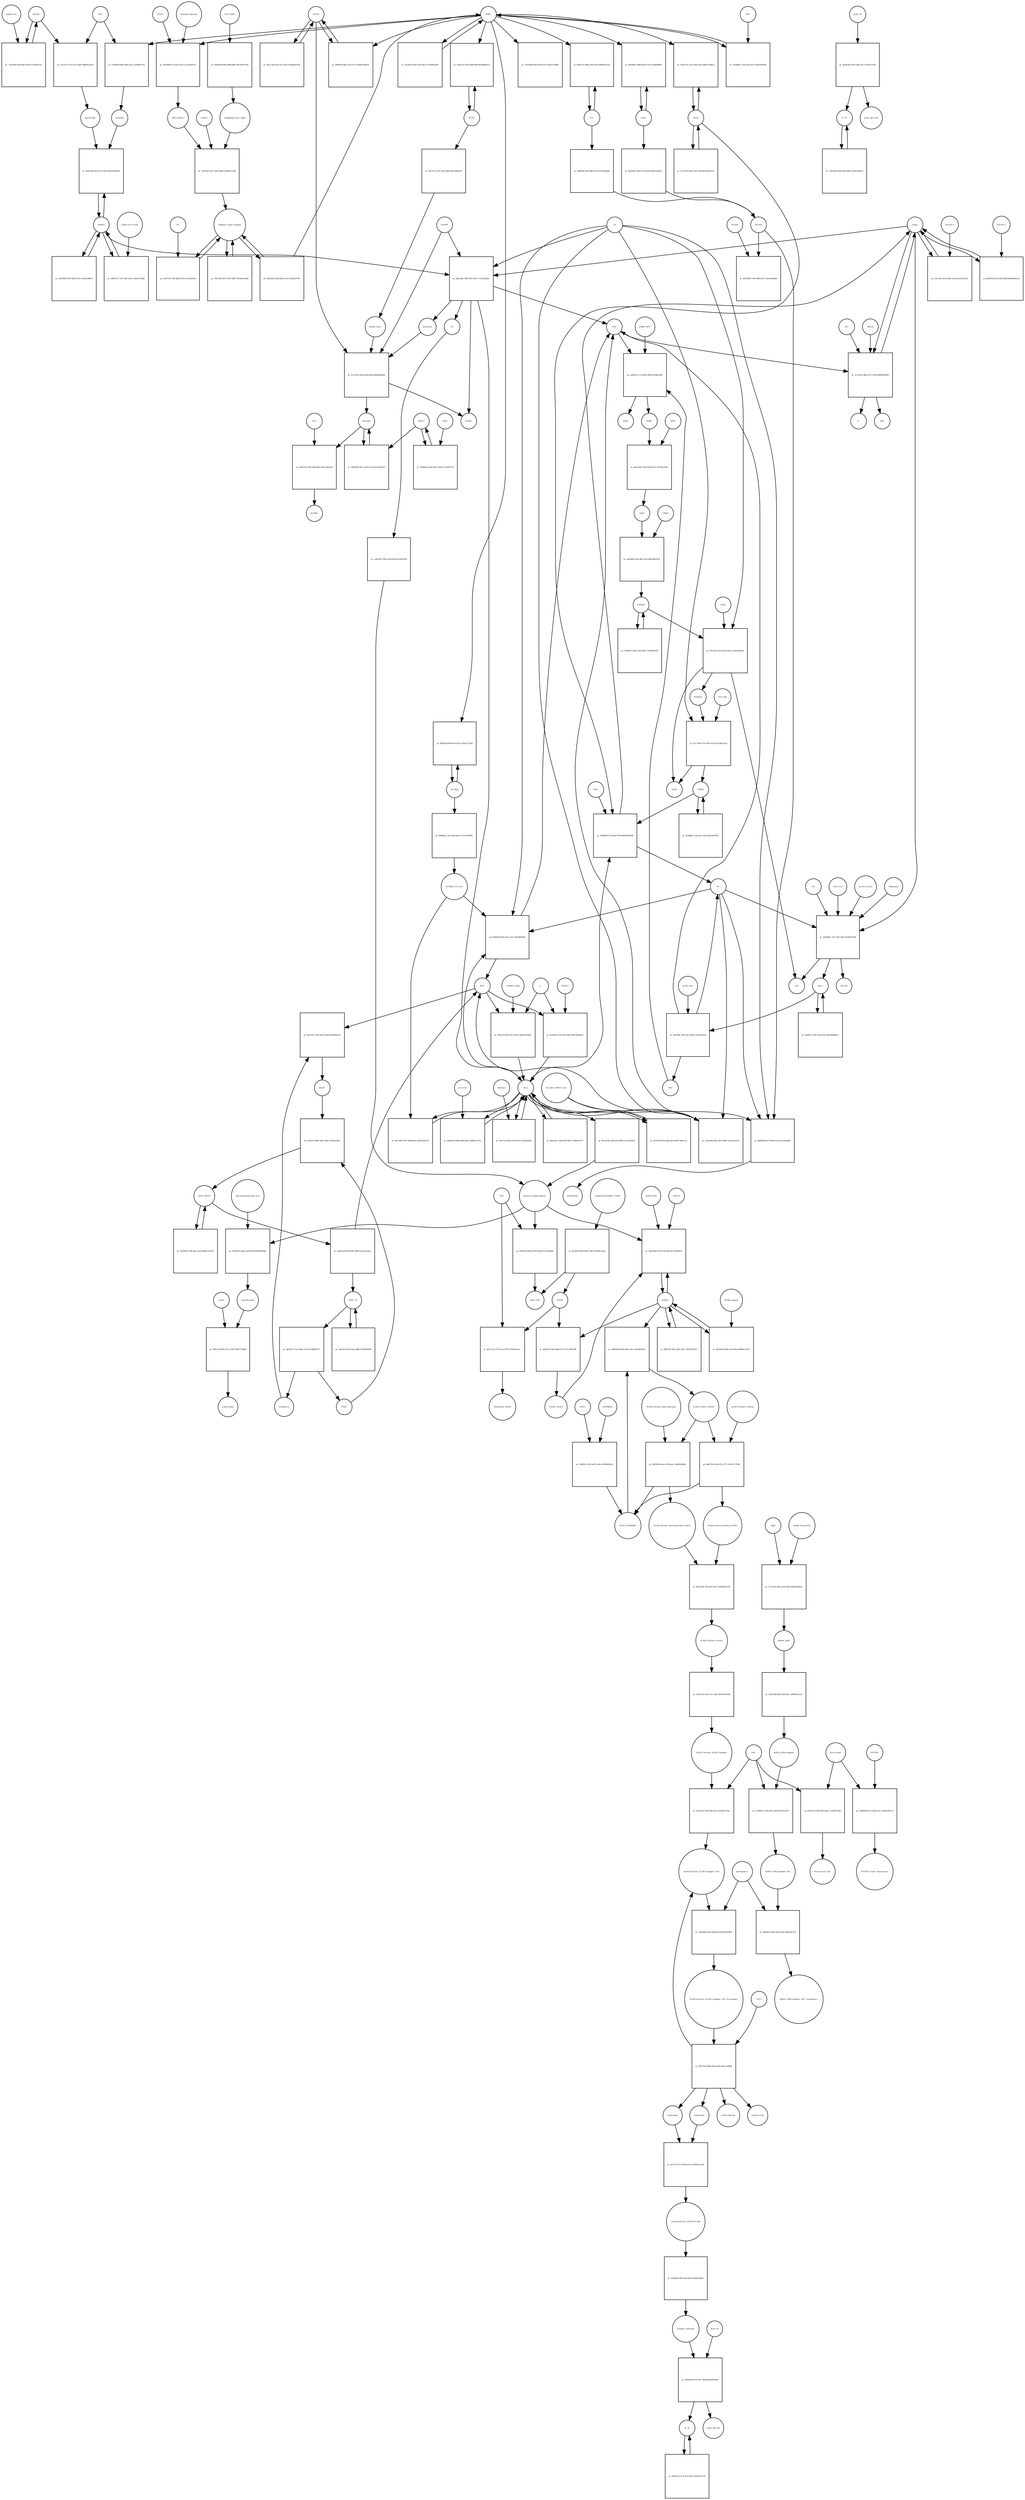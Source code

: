 strict digraph  {
Heme [annotation="urn_miriam_obo.chebi_CHEBI%3A30413", bipartite=0, cls="simple chemical", fontsize=4, label=Heme, shape=circle];
"pr_dd2c64fa-2999-447f-a207-cc2233cdb65c" [annotation="", bipartite=1, cls=process, fontsize=4, label="pr_dd2c64fa-2999-447f-a207-cc2233cdb65c", shape=square];
Biliverdin [annotation="urn_miriam_obo.chebi_CHEBI%3A17033", bipartite=0, cls="simple chemical", fontsize=4, label=Biliverdin, shape=circle];
HMOX1 [annotation=urn_miriam_uniprot_P09601, bipartite=0, cls=macromolecule, fontsize=4, label=HMOX1, shape=circle];
O2 [annotation="urn_miriam_obo.chebi_CHEBI%3A15379", bipartite=0, cls="simple chemical", fontsize=4, label=O2, shape=circle];
NADPH [annotation="urn_miriam_obo.chebi_CHEBI%3A16474", bipartite=0, cls="simple chemical", fontsize=4, label=NADPH, shape=circle];
H2O [annotation="urn_miriam_obo.chebi_CHEBI%3A15377", bipartite=0, cls="simple chemical", fontsize=4, label=H2O, shape=circle];
"Fe2+" [annotation="urn_miriam_obo.chebi_CHEBI%3A29033", bipartite=0, cls="simple chemical", fontsize=4, label="Fe2+", shape=circle];
"NADP+" [annotation="urn_miriam_obo.chebi_CHEBI%3A18009", bipartite=0, cls="simple chemical", fontsize=4, label="NADP+", shape=circle];
CO [annotation="urn_miriam_obo.chebi_CHEBI%3A17245", bipartite=0, cls="simple chemical", fontsize=4, label=CO, shape=circle];
"pr_2cae13de-4c62-44de-a14b-d3aaf52cde32" [annotation="", bipartite=1, cls=process, fontsize=4, label="pr_2cae13de-4c62-44de-a14b-d3aaf52cde32", shape=square];
"FLVCR1-2" [annotation=urn_miriam_uniprot_Q9Y5Y0, bipartite=0, cls=macromolecule, fontsize=4, label="FLVCR1-2", shape=circle];
"pr_3e7278e2-dca0-4450-a699-d8266abdc99e" [annotation="", bipartite=1, cls=process, fontsize=4, label="pr_3e7278e2-dca0-4450-a699-d8266abdc99e", shape=square];
Bilirubin [annotation="urn_miriam_obo.chebi_CHEBI%3A16990", bipartite=0, cls="simple chemical", fontsize=4, label=Bilirubin, shape=circle];
BLVRB [annotation=urn_miriam_uniprot_P30043, bipartite=0, cls=macromolecule, fontsize=4, label=BLVRB, shape=circle];
"BLVRA_Zn2+" [annotation="urn_miriam_obo.chebi_CHEBI%3A29805|urn_miriam_uniprot_P53004", bipartite=0, cls=complex, fontsize=4, label="BLVRA_Zn2+", shape=circle];
"pr_295d2956-9611-4e2e-9c30-2dc1b3ed5b7f" [annotation="", bipartite=1, cls=process, fontsize=4, label="pr_295d2956-9611-4e2e-9c30-2dc1b3ed5b7f", shape=square];
ABCC1 [annotation=urn_miriam_uniprot_P02768, bipartite=0, cls=macromolecule, fontsize=4, label=ABCC1, shape=circle];
"pr_2de07c6e-10f8-43bd-bbe3-456c22bef2eb" [annotation="", bipartite=1, cls=process, fontsize=4, label="pr_2de07c6e-10f8-43bd-bbe3-456c22bef2eb", shape=square];
ALB [annotation=urn_miriam_uniprot_P02768, bipartite=0, cls=macromolecule, fontsize=4, label=ALB, shape=circle];
"ALB/BIL" [annotation="urn_miriam_uniprot_P02768|urn_miriam_obo.chebi_CHEBI%3A16990", bipartite=0, cls=complex, fontsize=4, label="ALB/BIL", shape=circle];
NRF2 [annotation="", bipartite=0, cls=macromolecule, fontsize=4, label=NRF2, shape=circle];
"pr_87e98efd-b0b5-4fab-ac4c-3376d9f23753" [annotation="", bipartite=1, cls=process, fontsize=4, label="pr_87e98efd-b0b5-4fab-ac4c-3376d9f23753", shape=square];
MAF [annotation=urn_miriam_uniprot_O75444, bipartite=0, cls=macromolecule, fontsize=4, label=MAF, shape=circle];
"Nrf2/Maf" [annotation="", bipartite=0, cls=complex, fontsize=4, label="Nrf2/Maf", shape=circle];
"pr_1a2c2377-ee15-417f-a82f-78b495e29a1f" [annotation="", bipartite=1, cls=process, fontsize=4, label="pr_1a2c2377-ee15-417f-a82f-78b495e29a1f", shape=square];
BACH1 [annotation=urn_miriam_uniprot_O14867, bipartite=0, cls=macromolecule, fontsize=4, label=BACH1, shape=circle];
"BACH1/Maf" [annotation="", bipartite=0, cls=complex, fontsize=4, label="BACH1/Maf", shape=circle];
"pr_71fdc486-9cbf-446e-8100-47b139561e35" [annotation="", bipartite=1, cls=process, fontsize=4, label="pr_71fdc486-9cbf-446e-8100-47b139561e35", shape=square];
"miRNA-155" [annotation=urn_miriam_ncbigene_406947, bipartite=0, cls="nucleic acid feature", fontsize=4, label="miRNA-155", shape=circle];
"pr_42e9cda9-3459-4513-821a-00a63820856f" [annotation="", bipartite=1, cls=process, fontsize=4, label="pr_42e9cda9-3459-4513-821a-00a63820856f", shape=square];
PRIN9 [annotation="urn_miriam_obo.chebi_CHEBI%3A15430", bipartite=0, cls="simple chemical", fontsize=4, label=PRIN9, shape=circle];
"pr_1d968e6f-37a6-4ba3-87fb-8662e66bf39b" [annotation="", bipartite=1, cls=process, fontsize=4, label="pr_1d968e6f-37a6-4ba3-87fb-8662e66bf39b", shape=square];
FECH [annotation=urn_miriam_uniprot_P22830, bipartite=0, cls=macromolecule, fontsize=4, label=FECH, shape=circle];
"Pb2+" [annotation="urn_miriam_obo.chebi_CHEBI%3A27889", bipartite=0, cls="simple chemical", fontsize=4, label="Pb2+", shape=circle];
"H+" [annotation="urn_miriam_obo.chebi_CHEBI%3A15378", bipartite=0, cls="simple chemical", fontsize=4, label="H+", shape=circle];
"SUCC-CoA" [annotation="urn_miriam_obo.chebi_CHEBI%3A57292", bipartite=0, cls="simple chemical", fontsize=4, label="SUCC-CoA", shape=circle];
"pr_0282683c-731c-4351-8bc0-fa33f6f143f8" [annotation="", bipartite=1, cls=process, fontsize=4, label="pr_0282683c-731c-4351-8bc0-fa33f6f143f8", shape=square];
dALA [annotation="urn_miriam_obo.chebi_CHEBI%3A356416", bipartite=0, cls="simple chemical", fontsize=4, label=dALA, shape=circle];
ALAS1_ALAS2 [annotation="urn_miriam_uniprot_P13196|urn_miriam_uniprot_P22557", bipartite=0, cls=complex, fontsize=4, label=ALAS1_ALAS2, shape=circle];
Panhematin [annotation="urn_miriam_obo.chebi_CHEBI%3A50385", bipartite=0, cls="simple chemical", fontsize=4, label=Panhematin, shape=circle];
Gly [annotation="urn_miriam_obo.chebi_CHEBI%3A57305", bipartite=0, cls="simple chemical", fontsize=4, label=Gly, shape=circle];
"CoA-SH" [annotation="urn_miriam_obo.chebi_CHEBI%3A15346", bipartite=0, cls="simple chemical", fontsize=4, label="CoA-SH", shape=circle];
CO2 [annotation="urn_miriam_obo.chebi_CHEBI%3A16526", bipartite=0, cls="simple chemical", fontsize=4, label=CO2, shape=circle];
"pr_42b79f0b-f174-41fa-a47a-a13e3e406737" [annotation="", bipartite=1, cls=process, fontsize=4, label="pr_42b79f0b-f174-41fa-a47a-a13e3e406737", shape=square];
KEAP1 [annotation=urn_miriam_uniprot_Q14145, bipartite=0, cls=macromolecule, fontsize=4, label=KEAP1, shape=circle];
NRF2_KEAP1 [annotation="urn_miriam_uniprot_Q14145|urn_miriam_uniprot_Q16236", bipartite=0, cls=complex, fontsize=4, label=NRF2_KEAP1, shape=circle];
"Dimethly fumarate" [annotation="urn_miriam_obo.chebi_CHEBI%3A76004", bipartite=0, cls="simple chemical", fontsize=4, label="Dimethly fumarate", shape=circle];
"Ubiquitin Ligase Complex" [annotation="urn_miriam_uniprot_Q14145|urn_miriam_uniprot_Q15843|urn_miriam_uniprot_Q13618|urn_miriam_uniprot_P62877|urn_miriam_uniprot_Q16236|urn_miriam_uniprot_P0CG48|urn_miriam_pubmed_19940261|urn_miriam_interpro_IPR000608", bipartite=0, cls=complex, fontsize=4, label="Ubiquitin Ligase Complex", shape=circle];
"pr_76612991-861c-4597-9687-08ce641ed289" [annotation="", bipartite=1, cls=process, fontsize=4, label="pr_76612991-861c-4597-9687-08ce641ed289", shape=square];
"pr_3de769fc-305f-4611-8ab0-a70c0fca9f35" [annotation="", bipartite=1, cls=process, fontsize=4, label="pr_3de769fc-305f-4611-8ab0-a70c0fca9f35", shape=square];
PBG [annotation="urn_miriam_obo.chebi_CHEBI%3A58126", bipartite=0, cls="simple chemical", fontsize=4, label=PBG, shape=circle];
"ALAD_Zn2+" [annotation="urn_miriam_uniprot_P13716|urn_miriam_obo.chebi_CHEBI%3A29105", bipartite=0, cls=complex, fontsize=4, label="ALAD_Zn2+", shape=circle];
"pr_a294fced-c7c8-482e-af89-81e380223ffc" [annotation="", bipartite=1, cls=process, fontsize=4, label="pr_a294fced-c7c8-482e-af89-81e380223ffc", shape=square];
HMBL [annotation="urn_miriam_obo.chebi_CHEBI%3A57845", bipartite=0, cls="simple chemical", fontsize=4, label=HMBL, shape=circle];
HMBS_DIPY [annotation="urn_miriam_obo.chebi_CHEBI%3A36319|urn_miriam_uniprot_P08397", bipartite=0, cls=complex, fontsize=4, label=HMBS_DIPY, shape=circle];
"NH4+" [annotation="urn_miriam_obo.chebi_CHEBI%3A28938", bipartite=0, cls="simple chemical", fontsize=4, label="NH4+", shape=circle];
"pr_dbca82d2-165d-42a8-8145-135f796cd34b" [annotation="", bipartite=1, cls=process, fontsize=4, label="pr_dbca82d2-165d-42a8-8145-135f796cd34b", shape=square];
URO3 [annotation="urn_miriam_obo.chebi_CHEBI%3A15437", bipartite=0, cls="simple chemical", fontsize=4, label=URO3, shape=circle];
UROS [annotation=urn_miriam_uniprot_P10746, bipartite=0, cls=macromolecule, fontsize=4, label=UROS, shape=circle];
"pr_a41b66f9-1b45-4db7-9f23-96e3466a5831" [annotation="", bipartite=1, cls=process, fontsize=4, label="pr_a41b66f9-1b45-4db7-9f23-96e3466a5831", shape=square];
COPRO3 [annotation="urn_miriam_obo.chebi_CHEBI%3A15439", bipartite=0, cls="simple chemical", fontsize=4, label=COPRO3, shape=circle];
UROD [annotation=urn_miriam_uniprot_P06132, bipartite=0, cls=macromolecule, fontsize=4, label=UROD, shape=circle];
"pr_c87a5413-a45d-4623-bae4-ccd59a56b8ab" [annotation="", bipartite=1, cls=process, fontsize=4, label="pr_c87a5413-a45d-4623-bae4-ccd59a56b8ab", shape=square];
PPGEN9 [annotation="urn_miriam_obo.chebi_CHEBI%3A15435", bipartite=0, cls="simple chemical", fontsize=4, label=PPGEN9, shape=circle];
CPOX [annotation=urn_miriam_uniprot_P36551, bipartite=0, cls=macromolecule, fontsize=4, label=CPOX, shape=circle];
H2O2 [annotation="urn_miriam_obo.chebi_CHEBI%3A16240", bipartite=0, cls="simple chemical", fontsize=4, label=H2O2, shape=circle];
"pr_d7177654-727e-4507-ab20-19c1dba21e26" [annotation="", bipartite=1, cls=process, fontsize=4, label="pr_d7177654-727e-4507-ab20-19c1dba21e26", shape=square];
PPO_FAD [annotation="urn_miriam_obo.chebi_CHEBI%3A16238|urn_miriam_uniprot_P50336", bipartite=0, cls=complex, fontsize=4, label=PPO_FAD, shape=circle];
"pr_eee392e5-b635-4355-9b1e-d77b3692a2f6" [annotation="", bipartite=1, cls=process, fontsize=4, label="pr_eee392e5-b635-4355-9b1e-d77b3692a2f6", shape=square];
"pr_e628bc7c-30a7-4fad-ab5e-59d7b8408bcc" [annotation="", bipartite=1, cls="uncertain process", fontsize=4, label="pr_e628bc7c-30a7-4fad-ab5e-59d7b8408bcc", shape=square];
"pr_43405657-bb01-431b-9042-7a00f5f8ae36" [annotation="", bipartite=1, cls="uncertain process", fontsize=4, label="pr_43405657-bb01-431b-9042-7a00f5f8ae36", shape=square];
"pr_3a0db8fc-c5d4-4c2c-b3ba-f0dca6667f81" [annotation="", bipartite=1, cls="uncertain process", fontsize=4, label="pr_3a0db8fc-c5d4-4c2c-b3ba-f0dca6667f81", shape=square];
"Poly-unsaturated fatty acid" [annotation="urn_miriam_obo.chebi_CHEBI%3A26208", bipartite=0, cls="simple chemical", fontsize=4, label="Poly-unsaturated fatty acid", shape=circle];
"pr_3e25619c-e8ab-4cb6-9cf0-8549288c69bd" [annotation="", bipartite=1, cls=process, fontsize=4, label="pr_3e25619c-e8ab-4cb6-9cf0-8549288c69bd", shape=square];
"Lipid Peroxide" [annotation="urn_miriam_obo.chebi_CHEBI%3A61051", bipartite=0, cls="simple chemical", fontsize=4, label="Lipid Peroxide", shape=circle];
"Reactive Oxygen Species" [annotation="urn_miriam_obo.chebi_CHEBI%3A26523", bipartite=0, cls="simple chemical", fontsize=4, label="Reactive Oxygen Species", shape=circle];
"pr_4068d2bf-6ef7-464d-b143-ae5efa683802" [annotation="", bipartite=1, cls=process, fontsize=4, label="pr_4068d2bf-6ef7-464d-b143-ae5efa683802", shape=square];
"Fe(3+)O(OH)" [annotation="urn_miriam_obo.chebi_CHEBI%3A78619", bipartite=0, cls="simple chemical", fontsize=4, label="Fe(3+)O(OH)", shape=circle];
Ferritin [annotation=urn_miriam_uniprot_P02794, bipartite=0, cls=complex, fontsize=4, label=Ferritin, shape=circle];
"pr_4a113893-5267-46b8-bebc-8a819620183f" [annotation="", bipartite=1, cls=process, fontsize=4, label="pr_4a113893-5267-46b8-bebc-8a819620183f", shape=square];
"SLC40A1_CP_Cu2+" [annotation="urn_miriam_uniprot_P00450|urn_miriam_uniprot_Q9NP59|urn_miriam_obo.chebi_CHEBI%3A29036", bipartite=0, cls=complex, fontsize=4, label="SLC40A1_CP_Cu2+", shape=circle];
"pr_814b6f28-63f5-4a01-aad2-23babfb92d80" [annotation="", bipartite=1, cls=process, fontsize=4, label="pr_814b6f28-63f5-4a01-aad2-23babfb92d80", shape=square];
"Fe3+" [annotation="urn_miriam_obo.chebi_CHEBI%3A29034", bipartite=0, cls="simple chemical", fontsize=4, label="Fe3+", shape=circle];
SLC40A1 [annotation=urn_miriam_ncbigene_30061, bipartite=0, cls="nucleic acid feature", fontsize=4, label=SLC40A1, shape=circle];
"pr_9263832b-fff4-40c4-9523-18e3fa377ab0" [annotation="", bipartite=1, cls=process, fontsize=4, label="pr_9263832b-fff4-40c4-9523-18e3fa377ab0", shape=square];
FTH1 [annotation=urn_miriam_ncbigene_2495, bipartite=0, cls="nucleic acid feature", fontsize=4, label=FTH1, shape=circle];
"pr_b4cb668c-94dd-40ab-975d-ee5e6fd3b8f3" [annotation="", bipartite=1, cls=process, fontsize=4, label="pr_b4cb668c-94dd-40ab-975d-ee5e6fd3b8f3", shape=square];
FTL [annotation=urn_miriam_ncbigene_2512, bipartite=0, cls="nucleic acid feature", fontsize=4, label=FTL, shape=circle];
"pr_83f45ce5-d88e-4434-814e-564dff56a13b" [annotation="", bipartite=1, cls=process, fontsize=4, label="pr_83f45ce5-d88e-4434-814e-564dff56a13b", shape=square];
"pr_d34a64fc-00e4-4176-a83b-65bd13a1b421" [annotation="", bipartite=1, cls=process, fontsize=4, label="pr_d34a64fc-00e4-4176-a83b-65bd13a1b421", shape=square];
"pr_e36b61ff-f5d1-48b9-823e-5f143d34a66a" [annotation="", bipartite=1, cls=process, fontsize=4, label="pr_e36b61ff-f5d1-48b9-823e-5f143d34a66a", shape=square];
"pr_150e7010-c2e1-4093-ade5-b0ba077b66c4" [annotation="", bipartite=1, cls=process, fontsize=4, label="pr_150e7010-c2e1-4093-ade5-b0ba077b66c4", shape=square];
"pr_e3215253-42b7-4d27-aff4-ddcb681e4c76" [annotation="", bipartite=1, cls=process, fontsize=4, label="pr_e3215253-42b7-4d27-aff4-ddcb681e4c76", shape=square];
"pr_992d3666-87e8-4659-a7a4-4e3610e68653" [annotation="", bipartite=1, cls=process, fontsize=4, label="pr_992d3666-87e8-4659-a7a4-4e3610e68653", shape=square];
BLVRA [annotation=urn_miriam_ncbigene_644, bipartite=0, cls="nucleic acid feature", fontsize=4, label=BLVRA, shape=circle];
"pr_3defa11f-5950-4d58-90fd-9d1e9bf06ecd" [annotation="", bipartite=1, cls=process, fontsize=4, label="pr_3defa11f-5950-4d58-90fd-9d1e9bf06ecd", shape=square];
"pr_0d58675f-08ce-45a3-b775-eb44cd338224" [annotation="", bipartite=1, cls=process, fontsize=4, label="pr_0d58675f-08ce-45a3-b775-eb44cd338224", shape=square];
"pr_8fe177dd-2e3e-41c3-bda7-f4cbda633534" [annotation="", bipartite=1, cls=process, fontsize=4, label="pr_8fe177dd-2e3e-41c3-bda7-f4cbda633534", shape=square];
"pr_85c57e1e-3f47-41b2-8f5b-90d379db2ec8" [annotation="", bipartite=1, cls=process, fontsize=4, label="pr_85c57e1e-3f47-41b2-8f5b-90d379db2ec8", shape=square];
"pr_fb808dac-1aa0-4050-b6c0-27cecd19899d" [annotation="", bipartite=1, cls=process, fontsize=4, label="pr_fb808dac-1aa0-4050-b6c0-27cecd19899d", shape=square];
"pr_49339d50-73a9-4406-bb97-22eb12486e6b" [annotation="", bipartite=1, cls=process, fontsize=4, label="pr_49339d50-73a9-4406-bb97-22eb12486e6b", shape=square];
NCOA4 [annotation=urn_miriam_uniprot_Q13772, bipartite=0, cls=macromolecule, fontsize=4, label=NCOA4, shape=circle];
"pr_878ca879-d0c4-4c10-8523-d0a67b7b28e1" [annotation="", bipartite=1, cls=process, fontsize=4, label="pr_878ca879-d0c4-4c10-8523-d0a67b7b28e1", shape=square];
CYBRD1_Heme [annotation="urn_miriam_uniprot_Q53TN4|urn_miriam_obo.chebi_CHEBI%3A30413", bipartite=0, cls=complex, fontsize=4, label=CYBRD1_Heme, shape=circle];
"e-" [annotation="urn_miriam_obo.chebi_CHEBI%3A10545", bipartite=0, cls="simple chemical", fontsize=4, label="e-", shape=circle];
"pr_5bbb67de-d260-49b8-b9d1-4bdd68c5761a" [annotation="", bipartite=1, cls=process, fontsize=4, label="pr_5bbb67de-d260-49b8-b9d1-4bdd68c5761a", shape=square];
SLC11A2 [annotation=urn_miriam_uniprot_P49281, bipartite=0, cls=macromolecule, fontsize=4, label=SLC11A2, shape=circle];
"pr_e8f2c3e8-9fbe-4771-af39-7b05477ed9db" [annotation="", bipartite=1, cls=process, fontsize=4, label="pr_e8f2c3e8-9fbe-4771-af39-7b05477ed9db", shape=square];
"Lipid alcohol" [annotation="urn_miriam_obo.chebi_CHEBI%3A24026", bipartite=0, cls="simple chemical", fontsize=4, label="Lipid alcohol", shape=circle];
GPX4 [annotation=urn_miriam_uniprot_P36969, bipartite=0, cls=macromolecule, fontsize=4, label=GPX4, shape=circle];
"pr_cb605752-7167-4dd7-9e2e-a54e6373addc" [annotation="", bipartite=1, cls=process, fontsize=4, label="pr_cb605752-7167-4dd7-9e2e-a54e6373addc", shape=square];
"SARS-CoV-2 Orf3a" [annotation="urn_miriam_uniprot_P0DTC3|urn_miriam_taxonomy_2697049", bipartite=0, cls=macromolecule, fontsize=4, label="SARS-CoV-2 Orf3a", shape=circle];
"pr_60cc4c28-3c8b-43c8-9bff-bc1ec0020185" [annotation="", bipartite=1, cls=process, fontsize=4, label="pr_60cc4c28-3c8b-43c8-9bff-bc1ec0020185", shape=square];
"pr_d7840aee-b95d-4b51-8369-513caf8f752d" [annotation="", bipartite=1, cls=process, fontsize=4, label="pr_d7840aee-b95d-4b51-8369-513caf8f752d", shape=square];
Orf9c [annotation=urn_miriam_taxonomy_2697049, bipartite=0, cls=macromolecule, fontsize=4, label=Orf9c, shape=circle];
CUL3_RBX1 [annotation="urn_miriam_uniprot_Q13618|urn_miriam_uniprot_P62877", bipartite=0, cls=complex, fontsize=4, label=CUL3_RBX1, shape=circle];
"pr_85ad8a96-6862-4586-b861-89270307ac89" [annotation="", bipartite=1, cls=process, fontsize=4, label="pr_85ad8a96-6862-4586-b861-89270307ac89", shape=square];
"Neddylated CUL3_RBX1" [annotation="urn_miriam_uniprot_Q15843|urn_miriam_uniprot_Q13618|urn_miriam_uniprot_P62877", bipartite=0, cls=complex, fontsize=4, label="Neddylated CUL3_RBX1", shape=circle];
"pr_155422db-9d90-4d1b-8739-76a82723b89e" [annotation="", bipartite=1, cls=process, fontsize=4, label="pr_155422db-9d90-4d1b-8739-76a82723b89e", shape=square];
"pr_1b7432d7-5ac1-4e09-a682-d14d8b7a7a98" [annotation="", bipartite=1, cls=process, fontsize=4, label="pr_1b7432d7-5ac1-4e09-a682-d14d8b7a7a98", shape=square];
CAND1 [annotation=urn_miriam_uniprot_Q86VP6, bipartite=0, cls=macromolecule, fontsize=4, label=CAND1, shape=circle];
E2 [annotation=urn_miriam_interpro_IPR000608, bipartite=0, cls=macromolecule, fontsize=4, label=E2, shape=circle];
"pr_0c287742-f2d9-4bdf-9223-ef181b0af43c" [annotation="", bipartite=1, cls=process, fontsize=4, label="pr_0c287742-f2d9-4bdf-9223-ef181b0af43c", shape=square];
"pr_2e58804e-c250-4c02-a62f-1da007d0f348" [annotation="", bipartite=1, cls=process, fontsize=4, label="pr_2e58804e-c250-4c02-a62f-1da007d0f348", shape=square];
PKC [annotation="urn_miriam_pubmed_12198130|urn_miriam_interpro_IPR012233", bipartite=0, cls=macromolecule, fontsize=4, label=PKC, shape=circle];
"pr_8ed0d35b-fc0a-42fb-836b-44a80f6d1d1a" [annotation="", bipartite=1, cls=process, fontsize=4, label="pr_8ed0d35b-fc0a-42fb-836b-44a80f6d1d1a", shape=square];
"FLVCR1-1" [annotation=urn_miriam_uniprot_Q9Y5Y0, bipartite=0, cls=macromolecule, fontsize=4, label="FLVCR1-1", shape=circle];
"pr_3c10b101-0b8a-4127-a784-846905ba3f98" [annotation="", bipartite=1, cls=process, fontsize=4, label="pr_3c10b101-0b8a-4127-a784-846905ba3f98", shape=square];
ABCG2 [annotation=urn_miriam_uniprot_Q9UNQ0, bipartite=0, cls="macromolecule multimer", fontsize=4, label=ABCG2, shape=circle];
ATP [annotation="urn_miriam_obo.chebi_CHEBI%3A30616", bipartite=0, cls="simple chemical", fontsize=4, label=ATP, shape=circle];
Pi [annotation="urn_miriam_obo.chebi_CHEBI%3A18367", bipartite=0, cls="simple chemical", fontsize=4, label=Pi, shape=circle];
ADP [annotation="urn_miriam_obo.chebi_CHEBI%3A456216", bipartite=0, cls="simple chemical", fontsize=4, label=ADP, shape=circle];
"pr_66751ff3-4b53-44be-8e1d-d4677d93e134" [annotation="", bipartite=1, cls=process, fontsize=4, label="pr_66751ff3-4b53-44be-8e1d-d4677d93e134", shape=square];
"SLC40A1_HEPH_Cu2+" [annotation="urn_miriam_uniprot_Q9BQS7|urn_miriam_uniprot_Q9NP59|urn_miriam_obo.chebi_CHEBI%3A28694", bipartite=0, cls=complex, fontsize=4, label="SLC40A1_HEPH_Cu2+", shape=circle];
"pr_2fe2a206-b3be-405e-9089-72caa9ed1345" [annotation="", bipartite=1, cls=process, fontsize=4, label="pr_2fe2a206-b3be-405e-9089-72caa9ed1345", shape=square];
"pr_0a47e912-ce0e-405a-9d4d-8e0b850a3411" [annotation="", bipartite=1, cls=process, fontsize=4, label="pr_0a47e912-ce0e-405a-9d4d-8e0b850a3411", shape=square];
Transferrin [annotation=urn_miriam_uniprot_P02787, bipartite=0, cls=macromolecule, fontsize=4, label=Transferrin, shape=circle];
holoTF [annotation="urn_miriam_uniprot_P02787|urn_miriam_obo.chebi_CHEBI%3A29034", bipartite=0, cls=complex, fontsize=4, label=holoTF, shape=circle];
TFRC [annotation=urn_miriam_uniprot_P02786, bipartite=0, cls="macromolecule multimer", fontsize=4, label=TFRC, shape=circle];
"pr_ac463a79-b801-46f1-9464-22194ab7f8a1" [annotation="", bipartite=1, cls=process, fontsize=4, label="pr_ac463a79-b801-46f1-9464-22194ab7f8a1", shape=square];
TFRC_holoTF [annotation="urn_miriam_uniprot_P02787|urn_miriam_obo.chebi_CHEBI%3A29034|urn_miriam_uniprot_P02786", bipartite=0, cls=complex, fontsize=4, label=TFRC_holoTF, shape=circle];
"pr_2254b393-224f-42fc-ba3a-8a8be7d71ad5" [annotation="", bipartite=1, cls=process, fontsize=4, label="pr_2254b393-224f-42fc-ba3a-8a8be7d71ad5", shape=square];
"pr_ea4b51a9-9e3b-49dc-8d60-fdcaea5c04ee" [annotation="", bipartite=1, cls=process, fontsize=4, label="pr_ea4b51a9-9e3b-49dc-8d60-fdcaea5c04ee", shape=square];
TFRC_TF [annotation="urn_miriam_uniprot_P02787|urn_miriam_uniprot_P02786", bipartite=0, cls=complex, fontsize=4, label=TFRC_TF, shape=circle];
"pr_6c42f42f-c763-4d31-86ed-59d7383b4425" [annotation="", bipartite=1, cls=process, fontsize=4, label="pr_6c42f42f-c763-4d31-86ed-59d7383b4425", shape=square];
STEAP3 [annotation=urn_miriam_uniprot_Q658P3, bipartite=0, cls=macromolecule, fontsize=4, label=STEAP3, shape=circle];
"pr_fbc6713f-fd4d-474e-8cf8-215efb16f6d4" [annotation="", bipartite=1, cls=process, fontsize=4, label="pr_fbc6713f-fd4d-474e-8cf8-215efb16f6d4", shape=square];
MCOLN1 [annotation=urn_miriam_uniprot_Q9GZU1, bipartite=0, cls=macromolecule, fontsize=4, label=MCOLN1, shape=circle];
"pr_8d3e5b51-1eb8-4f95-9987-cf29405ed757" [annotation="", bipartite=1, cls=process, fontsize=4, label="pr_8d3e5b51-1eb8-4f95-9987-cf29405ed757", shape=square];
"pr_c9413ee1-bfed-4aae-bdf6-2e5d95e826ff" [annotation="", bipartite=1, cls=process, fontsize=4, label="pr_c9413ee1-bfed-4aae-bdf6-2e5d95e826ff", shape=square];
"pr_d4e62371-91ad-49be-ac50-62c54d9f1017" [annotation="", bipartite=1, cls=process, fontsize=4, label="pr_d4e62371-91ad-49be-ac50-62c54d9f1017", shape=square];
"pr_9b4cd363-26fd-4d06-a33e-a529f46c7907" [annotation="", bipartite=1, cls=process, fontsize=4, label="pr_9b4cd363-26fd-4d06-a33e-a529f46c7907", shape=square];
"Oxidized thioredoxin_TXNIP" [annotation="urn_miriam_uniprot_P10599|urn_miriam_uniprot_Q9H3M7", bipartite=0, cls=complex, fontsize=4, label="Oxidized thioredoxin_TXNIP", shape=circle];
"pr_5f31b874-fe66-4d4c-b74b-971486ac9e4d" [annotation="", bipartite=1, cls=process, fontsize=4, label="pr_5f31b874-fe66-4d4c-b74b-971486ac9e4d", shape=square];
TXNIP [annotation=urn_miriam_uniprot_Q9H3M7, bipartite=0, cls=macromolecule, fontsize=4, label=TXNIP, shape=circle];
"2xHC-TXN" [annotation=urn_miriam_uniprot_P10599, bipartite=0, cls=macromolecule, fontsize=4, label="2xHC-TXN", shape=circle];
NLRP3 [annotation=urn_miriam_uniprot_Q96P20, bipartite=0, cls=macromolecule, fontsize=4, label=NLRP3, shape=circle];
"pr_c8a2a634-5bd9-4ee9-bd2a-6960be11f205" [annotation="", bipartite=1, cls=process, fontsize=4, label="pr_c8a2a634-5bd9-4ee9-bd2a-6960be11f205", shape=square];
"Nf-KB Complex" [annotation="urn_miriam_uniprot_P19838|urn_miriam_uniprot_Q04206|urn_miriam_uniprot_Q00653", bipartite=0, cls=complex, fontsize=4, label="Nf-KB Complex", shape=circle];
"pr_96ffc5d1-82dc-461a-ad37-19e5e5592037" [annotation="", bipartite=1, cls=process, fontsize=4, label="pr_96ffc5d1-82dc-461a-ad37-19e5e5592037", shape=square];
TXN [annotation=urn_miriam_uniprot_P10599, bipartite=0, cls=macromolecule, fontsize=4, label=TXN, shape=circle];
"pr_959321d4-80e4-4979-95db-e272c30cf0b8" [annotation="", bipartite=1, cls=process, fontsize=4, label="pr_959321d4-80e4-4979-95db-e272c30cf0b8", shape=square];
"pr_9b721cdc-e723-4eca-9370-197f45b2ecec" [annotation="", bipartite=1, cls=process, fontsize=4, label="pr_9b721cdc-e723-4eca-9370-197f45b2ecec", shape=square];
Thioredoxin_TXNIP [annotation="urn_miriam_uniprot_P10599|urn_miriam_uniprot_Q9H3M7", bipartite=0, cls=complex, fontsize=4, label=Thioredoxin_TXNIP, shape=circle];
HSP90AB1 [annotation=urn_miriam_uniprot_P08238, bipartite=0, cls=macromolecule, fontsize=4, label=HSP90AB1, shape=circle];
"pr_d7d8357e-7fa5-4467-ac4b-247b86302e84" [annotation="", bipartite=1, cls=process, fontsize=4, label="pr_d7d8357e-7fa5-4467-ac4b-247b86302e84", shape=square];
SUGT1 [annotation=urn_miriam_uniprot_Q9Y2Z0, bipartite=0, cls=macromolecule, fontsize=4, label=SUGT1, shape=circle];
SUGT1_HSP90AB1 [annotation="urn_miriam_uniprot_P08238|urn_miriam_uniprot_Q9Y2Z0", bipartite=0, cls=complex, fontsize=4, label=SUGT1_HSP90AB1, shape=circle];
"pr_a488383d-4dd2-49a4-a56c-c6b15dfe6653" [annotation="", bipartite=1, cls=process, fontsize=4, label="pr_a488383d-4dd2-49a4-a56c-c6b15dfe6653", shape=square];
NLRP3_SUGT1_HSP90 [annotation="urn_miriam_uniprot_P08238|urn_miriam_uniprot_Q96P20|urn_miriam_uniprot_Q9Y2Z0", bipartite=0, cls=complex, fontsize=4, label=NLRP3_SUGT1_HSP90, shape=circle];
"pr_d854aaf8-35a8-4ddf-b77a-2121e34b159b" [annotation="", bipartite=1, cls=process, fontsize=4, label="pr_d854aaf8-35a8-4ddf-b77a-2121e34b159b", shape=square];
TXNIP_NLRP3 [annotation="urn_miriam_uniprot_Q9H3M7|urn_miriam_uniprot_Q96P20", bipartite=0, cls=complex, fontsize=4, label=TXNIP_NLRP3, shape=circle];
"NLRP3 Elicitor Proteins" [annotation="urn_miriam_uniprot_P05067|urn_miriam_uniprot_P09616", bipartite=0, cls=macromolecule, fontsize=4, label="NLRP3 Elicitor Proteins", shape=circle];
"pr_88a27432-8146-451c-9771-0fc037c77b81" [annotation="", bipartite=1, cls=process, fontsize=4, label="pr_88a27432-8146-451c-9771-0fc037c77b81", shape=square];
"NLRP3 elicitor proteins_NLRP3" [annotation="urn_miriam_uniprot_P09616|urn_miriam_uniprot_P05067|urn_miriam_uniprot_Q96P20", bipartite=0, cls=complex, fontsize=4, label="NLRP3 elicitor proteins_NLRP3", shape=circle];
"NLRP3 Elicitor Small Molecules" [annotation="urn_miriam_obo.chebi_CHEBI%3A46661|urn_miriam_obo.chebi_CHEBI%3A16336|urn_miriam_obo.chebi_CHEBI%3A30563", bipartite=0, cls="simple chemical", fontsize=4, label="NLRP3 Elicitor Small Molecules", shape=circle];
"pr_981403b8-2bac-4e7d-bcec-1bfad2e834bc" [annotation="", bipartite=1, cls=process, fontsize=4, label="pr_981403b8-2bac-4e7d-bcec-1bfad2e834bc", shape=square];
"NLRP3 elicitor small molecules_NLRP3" [annotation="urn_miriam_obo.chebi_CHEBI%3A46661|urn_miriam_obo.chebi_CHEBI%3A16336|urn_miriam_obo.chebi_CHEBI%3A30563|urn_miriam_uniprot_Q96P20", bipartite=0, cls=complex, fontsize=4, label="NLRP3 elicitor small molecules_NLRP3", shape=circle];
"pr_d6ca03d0-7029-4d73-8c7c-5b93d0ae210f" [annotation="", bipartite=1, cls=process, fontsize=4, label="pr_d6ca03d0-7029-4d73-8c7c-5b93d0ae210f", shape=square];
"NLRP3 elicitors_NLRP3" [annotation="urn_miriam_uniprot_P05067|urn_miriam_uniprot_P09616|urn_miriam_uniprot_P08238|urn_miriam_uniprot_Q96P20|urn_miriam_uniprot_Q9Y2Z0|urn_miriam_obo.chebi_CHEBI%3A46661|urn_miriam_obo.chebi_CHEBI%3A16336|urn_miriam_obo.chebi_CHEBI%3A30563", bipartite=0, cls=complex, fontsize=4, label="NLRP3 elicitors_NLRP3", shape=circle];
"pr_a383e2c8-c59c-411c-a9aa-85e961dc02dd" [annotation="", bipartite=1, cls=process, fontsize=4, label="pr_a383e2c8-c59c-411c-a9aa-85e961dc02dd", shape=square];
"NLRP3 elicitors_NLRP3 oligomer" [annotation="urn_miriam_obo.chebi_CHEBI%3A36080", bipartite=0, cls="complex multimer", fontsize=4, label="NLRP3 elicitors_NLRP3 oligomer", shape=circle];
"pr_ee47a662-c99a-48af-a012-cba38977a1bc" [annotation="", bipartite=1, cls=process, fontsize=4, label="pr_ee47a662-c99a-48af-a012-cba38977a1bc", shape=square];
ASC [annotation=urn_miriam_uniprot_Q9ULZ3, bipartite=0, cls=macromolecule, fontsize=4, label=ASC, shape=circle];
"NLRP3 elicitors_NLRP3 oligomer_ASC" [annotation="urn_miriam_uniprot_Q9ULZ3|urn_miriam_obo.chebi_CHEBI%3A36080", bipartite=0, cls="complex multimer", fontsize=4, label="NLRP3 elicitors_NLRP3 oligomer_ASC", shape=circle];
"pr_192ba9eb-d556-4838-8efa-b0d793ded6f0" [annotation="", bipartite=1, cls=process, fontsize=4, label="pr_192ba9eb-d556-4838-8efa-b0d793ded6f0", shape=square];
"proCaspase-1" [annotation=urn_miriam_uniprot_P29466, bipartite=0, cls=macromolecule, fontsize=4, label="proCaspase-1", shape=circle];
"NLRP3 elicitors_NLRP3 oligomer_ASC_Procaspase1" [annotation="urn_miriam_uniprot_P29466|urn_miriam_uniprot_Q9ULZ3", bipartite=0, cls="complex multimer", fontsize=4, label="NLRP3 elicitors_NLRP3 oligomer_ASC_Procaspase1", shape=circle];
"pr_41907e92-4354-4f62-ba61-c155b0f7914b" [annotation="", bipartite=1, cls=process, fontsize=4, label="pr_41907e92-4354-4f62-ba61-c155b0f7914b", shape=square];
"Pyrin trimer" [annotation=urn_miriam_uniprot_O15553, bipartite=0, cls=complex, fontsize=4, label="Pyrin trimer", shape=circle];
"Pyrin trimer_ASC" [annotation="urn_miriam_uniprot_O15553|urn_miriam_uniprot_Q9ULZ3", bipartite=0, cls=complex, fontsize=4, label="Pyrin trimer_ASC", shape=circle];
"pr_32289e88-5a75-4ab6-ac5c-e328953037c4" [annotation="", bipartite=1, cls=process, fontsize=4, label="pr_32289e88-5a75-4ab6-ac5c-e328953037c4", shape=square];
PSTPIP1 [annotation=urn_miriam_uniprot_O43586, bipartite=0, cls="macromolecule multimer", fontsize=4, label=PSTPIP1, shape=circle];
"PSTPIP1 trimer_Pyrin trimer" [annotation="urn_miriam_uniprot_O15553|urn_miriam_uniprot_O43586", bipartite=0, cls=complex, fontsize=4, label="PSTPIP1 trimer_Pyrin trimer", shape=circle];
"Double Strand DNA" [annotation="urn_miriam_obo.chebi_CHEBI%3A16991", bipartite=0, cls="simple chemical", fontsize=4, label="Double Strand DNA", shape=circle];
"pr_e770c912-49f2-4a19-8398-56883a0b0858" [annotation="", bipartite=1, cls=process, fontsize=4, label="pr_e770c912-49f2-4a19-8398-56883a0b0858", shape=square];
dsDNA_AIM2 [annotation="urn_miriam_obo.chebi_CHEBI%3A16991|urn_miriam_uniprot_O14862", bipartite=0, cls=complex, fontsize=4, label=dsDNA_AIM2, shape=circle];
AIM2 [annotation=urn_miriam_uniprot_O14862, bipartite=0, cls=macromolecule, fontsize=4, label=AIM2, shape=circle];
"pr_45ef392b-83bb-4832-bfac-cd5b601a2e2a" [annotation="", bipartite=1, cls=process, fontsize=4, label="pr_45ef392b-83bb-4832-bfac-cd5b601a2e2a", shape=square];
"dsDNA_AIM2 oligomer" [annotation="urn_miriam_obo.chebi_CHEBI%3A36080", bipartite=0, cls=complex, fontsize=4, label="dsDNA_AIM2 oligomer", shape=circle];
"pr_a3596916-1299-416c-aa0b-927f2f1a2397" [annotation="", bipartite=1, cls=process, fontsize=4, label="pr_a3596916-1299-416c-aa0b-927f2f1a2397", shape=square];
"dsDNA_AIM2 oligomer_ASC" [annotation="urn_miriam_obo.chebi_CHEBI%3A36080|urn_miriam_uniprot_Q9ULZ3", bipartite=0, cls=complex, fontsize=4, label="dsDNA_AIM2 oligomer_ASC", shape=circle];
"pr_a2f83ae0-360e-493d-b224-3f4643d21caf" [annotation="", bipartite=1, cls=process, fontsize=4, label="pr_a2f83ae0-360e-493d-b224-3f4643d21caf", shape=square];
"dsDNA_AIM2 oligomer_ASC_Procaspase-1" [annotation="", bipartite=0, cls=complex, fontsize=4, label="dsDNA_AIM2 oligomer_ASC_Procaspase-1", shape=circle];
"pr_95057097-8883-48cb-a63f-2dda175269f8" [annotation="", bipartite=1, cls=process, fontsize=4, label="pr_95057097-8883-48cb-a63f-2dda175269f8", shape=square];
"CASP1(p20)" [annotation=urn_miriam_uniprot_P29466, bipartite=0, cls=macromolecule, fontsize=4, label="CASP1(p20)", shape=circle];
CTSG [annotation=urn_miriam_uniprot_P08311, bipartite=0, cls=macromolecule, fontsize=4, label=CTSG, shape=circle];
"CASP1(298-316)" [annotation=urn_miriam_uniprot_P29466, bipartite=0, cls=macromolecule, fontsize=4, label="CASP1(298-316)", shape=circle];
"CASP1(1-119)" [annotation=urn_miriam_uniprot_P29466, bipartite=0, cls=macromolecule, fontsize=4, label="CASP1(1-119)", shape=circle];
"CASP1(p10)" [annotation=urn_miriam_uniprot_P29466, bipartite=0, cls=macromolecule, fontsize=4, label="CASP1(p10)", shape=circle];
"pr_a6cd7119-5c79-4fad-ac52-a3f5363aacd0" [annotation="", bipartite=1, cls=process, fontsize=4, label="pr_a6cd7119-5c79-4fad-ac52-a3f5363aacd0", shape=square];
"CASP1(120-197)_CASP1(317-404)" [annotation=urn_miriam_uniprot_P29466, bipartite=0, cls=complex, fontsize=4, label="CASP1(120-197)_CASP1(317-404)", shape=circle];
"pr_25e08ba8-2f5f-4cd4-90af-6c0a82b3ef4c" [annotation="", bipartite=1, cls=process, fontsize=4, label="pr_25e08ba8-2f5f-4cd4-90af-6c0a82b3ef4c", shape=square];
"Caspase-1 Tetramer" [annotation=urn_miriam_uniprot_P29466, bipartite=0, cls="complex multimer", fontsize=4, label="Caspase-1 Tetramer", shape=circle];
"proIL-1B" [annotation=urn_miriam_uniprot_P01584, bipartite=0, cls=macromolecule, fontsize=4, label="proIL-1B", shape=circle];
"pr_4a9ba3d5-1f93-438e-a5fa-7214b13cfcbd" [annotation="", bipartite=1, cls=process, fontsize=4, label="pr_4a9ba3d5-1f93-438e-a5fa-7214b13cfcbd", shape=square];
"IL-1B" [annotation=urn_miriam_uniprot_P01584, bipartite=0, cls=macromolecule, fontsize=4, label="IL-1B", shape=circle];
"proIL-1B(1-116)" [annotation=urn_miriam_uniprot_P01584, bipartite=0, cls=macromolecule, fontsize=4, label="proIL-1B(1-116)", shape=circle];
"pr_73674e93-654d-4ab6-8d64-e2d1dc02da23" [annotation="", bipartite=1, cls="omitted process", fontsize=4, label="pr_73674e93-654d-4ab6-8d64-e2d1dc02da23", shape=square];
"pr_c6b2105e-9320-422d-ad8f-de270a89f476" [annotation="", bipartite=1, cls=process, fontsize=4, label="pr_c6b2105e-9320-422d-ad8f-de270a89f476", shape=square];
"SARS E" [annotation=urn_miriam_uniprot_P59637, bipartite=0, cls=macromolecule, fontsize=4, label="SARS E", shape=circle];
"SARS Orf3a" [annotation=urn_miriam_uniprot_P59632, bipartite=0, cls=macromolecule, fontsize=4, label="SARS Orf3a", shape=circle];
"proIL-18" [annotation=urn_miriam_uniprot_Q14116, bipartite=0, cls=macromolecule, fontsize=4, label="proIL-18", shape=circle];
"pr_8e9a405e-87ee-4077-bb2d-b5481ff639b2" [annotation="", bipartite=1, cls=process, fontsize=4, label="pr_8e9a405e-87ee-4077-bb2d-b5481ff639b2", shape=square];
"IL-18" [annotation=urn_miriam_uniprot_Q14116, bipartite=0, cls=macromolecule, fontsize=4, label="IL-18", shape=circle];
"proIL-18(1-36)" [annotation=urn_miriam_uniprot_Q14116, bipartite=0, cls=macromolecule, fontsize=4, label="proIL-18(1-36)", shape=circle];
"pr_d2430c27-a178-4c4f-b9f1-c6c90011e218" [annotation="", bipartite=1, cls="omitted process", fontsize=4, label="pr_d2430c27-a178-4c4f-b9f1-c6c90011e218", shape=square];
"pr_acd032f0-79f8-413d-941b-ef7fc0b78189" [annotation="", bipartite=1, cls=process, fontsize=4, label="pr_acd032f0-79f8-413d-941b-ef7fc0b78189", shape=square];
Heme -> "pr_dd2c64fa-2999-447f-a207-cc2233cdb65c"  [annotation="", interaction_type=consumption];
Heme -> "pr_2cae13de-4c62-44de-a14b-d3aaf52cde32"  [annotation="", interaction_type=consumption];
Heme -> "pr_0282683c-731c-4351-8bc0-fa33f6f143f8"  [annotation=urn_miriam_pubmed_25446301, interaction_type=inhibition];
Heme -> "pr_8ed0d35b-fc0a-42fb-836b-44a80f6d1d1a"  [annotation="", interaction_type=consumption];
Heme -> "pr_3c10b101-0b8a-4127-a784-846905ba3f98"  [annotation="", interaction_type=consumption];
"pr_dd2c64fa-2999-447f-a207-cc2233cdb65c" -> Biliverdin  [annotation="", interaction_type=production];
"pr_dd2c64fa-2999-447f-a207-cc2233cdb65c" -> H2O  [annotation="", interaction_type=production];
"pr_dd2c64fa-2999-447f-a207-cc2233cdb65c" -> "Fe2+"  [annotation="", interaction_type=production];
"pr_dd2c64fa-2999-447f-a207-cc2233cdb65c" -> "NADP+"  [annotation="", interaction_type=production];
"pr_dd2c64fa-2999-447f-a207-cc2233cdb65c" -> CO  [annotation="", interaction_type=production];
Biliverdin -> "pr_3e7278e2-dca0-4450-a699-d8266abdc99e"  [annotation="", interaction_type=consumption];
HMOX1 -> "pr_dd2c64fa-2999-447f-a207-cc2233cdb65c"  [annotation="", interaction_type=catalysis];
HMOX1 -> "pr_42e9cda9-3459-4513-821a-00a63820856f"  [annotation="", interaction_type=consumption];
HMOX1 -> "pr_992d3666-87e8-4659-a7a4-4e3610e68653"  [annotation="", interaction_type=consumption];
HMOX1 -> "pr_cb605752-7167-4dd7-9e2e-a54e6373addc"  [annotation="", interaction_type=consumption];
O2 -> "pr_dd2c64fa-2999-447f-a207-cc2233cdb65c"  [annotation="", interaction_type=consumption];
O2 -> "pr_c87a5413-a45d-4623-bae4-ccd59a56b8ab"  [annotation="", interaction_type=consumption];
O2 -> "pr_d7177654-727e-4507-ab20-19c1dba21e26"  [annotation="", interaction_type=consumption];
O2 -> "pr_4068d2bf-6ef7-464d-b143-ae5efa683802"  [annotation="", interaction_type=consumption];
O2 -> "pr_814b6f28-63f5-4a01-aad2-23babfb92d80"  [annotation="", interaction_type=consumption];
O2 -> "pr_2fe2a206-b3be-405e-9089-72caa9ed1345"  [annotation="", interaction_type=consumption];
NADPH -> "pr_dd2c64fa-2999-447f-a207-cc2233cdb65c"  [annotation="", interaction_type=consumption];
NADPH -> "pr_3e7278e2-dca0-4450-a699-d8266abdc99e"  [annotation="", interaction_type=consumption];
H2O -> "pr_a294fced-c7c8-482e-af89-81e380223ffc"  [annotation="", interaction_type=consumption];
H2O -> "pr_3c10b101-0b8a-4127-a784-846905ba3f98"  [annotation="", interaction_type=consumption];
"Fe2+" -> "pr_1d968e6f-37a6-4ba3-87fb-8662e66bf39b"  [annotation="", interaction_type=consumption];
"Fe2+" -> "pr_4068d2bf-6ef7-464d-b143-ae5efa683802"  [annotation="", interaction_type=consumption];
"Fe2+" -> "pr_4a113893-5267-46b8-bebc-8a819620183f"  [annotation="", interaction_type=consumption];
"Fe2+" -> "pr_814b6f28-63f5-4a01-aad2-23babfb92d80"  [annotation="", interaction_type=consumption];
"Fe2+" -> "pr_5bbb67de-d260-49b8-b9d1-4bdd68c5761a"  [annotation="", interaction_type=consumption];
"Fe2+" -> "pr_60cc4c28-3c8b-43c8-9bff-bc1ec0020185"  [annotation="urn_miriam_pubmed_26794443|urn_miriam_pubmed_30692038", interaction_type=catalysis];
"Fe2+" -> "pr_66751ff3-4b53-44be-8e1d-d4677d93e134"  [annotation="", interaction_type=consumption];
"Fe2+" -> "pr_2fe2a206-b3be-405e-9089-72caa9ed1345"  [annotation="", interaction_type=consumption];
"Fe2+" -> "pr_fbc6713f-fd4d-474e-8cf8-215efb16f6d4"  [annotation="", interaction_type=consumption];
"Fe2+" -> "pr_8d3e5b51-1eb8-4f95-9987-cf29405ed757"  [annotation="", interaction_type=consumption];
CO -> "pr_acd032f0-79f8-413d-941b-ef7fc0b78189"  [annotation="urn_miriam_pubmed_28356568|urn_miriam_pubmed_25770182", interaction_type=inhibition];
"pr_2cae13de-4c62-44de-a14b-d3aaf52cde32" -> Heme  [annotation="", interaction_type=production];
"FLVCR1-2" -> "pr_2cae13de-4c62-44de-a14b-d3aaf52cde32"  [annotation="", interaction_type=catalysis];
"pr_3e7278e2-dca0-4450-a699-d8266abdc99e" -> Bilirubin  [annotation="", interaction_type=production];
"pr_3e7278e2-dca0-4450-a699-d8266abdc99e" -> "NADP+"  [annotation="", interaction_type=production];
Bilirubin -> "pr_295d2956-9611-4e2e-9c30-2dc1b3ed5b7f"  [annotation="", interaction_type=consumption];
Bilirubin -> "pr_2de07c6e-10f8-43bd-bbe3-456c22bef2eb"  [annotation="", interaction_type=consumption];
BLVRB -> "pr_3e7278e2-dca0-4450-a699-d8266abdc99e"  [annotation="", interaction_type=catalysis];
BLVRB -> "pr_0d58675f-08ce-45a3-b775-eb44cd338224"  [annotation="", interaction_type=consumption];
BLVRB -> "pr_8fe177dd-2e3e-41c3-bda7-f4cbda633534"  [annotation="", interaction_type=consumption];
"BLVRA_Zn2+" -> "pr_3e7278e2-dca0-4450-a699-d8266abdc99e"  [annotation="", interaction_type=catalysis];
"pr_295d2956-9611-4e2e-9c30-2dc1b3ed5b7f" -> Bilirubin  [annotation="", interaction_type=production];
ABCC1 -> "pr_295d2956-9611-4e2e-9c30-2dc1b3ed5b7f"  [annotation="", interaction_type=catalysis];
ABCC1 -> "pr_d7840aee-b95d-4b51-8369-513caf8f752d"  [annotation="", interaction_type=consumption];
"pr_2de07c6e-10f8-43bd-bbe3-456c22bef2eb" -> "ALB/BIL"  [annotation="", interaction_type=production];
ALB -> "pr_2de07c6e-10f8-43bd-bbe3-456c22bef2eb"  [annotation="", interaction_type=consumption];
NRF2 -> "pr_87e98efd-b0b5-4fab-ac4c-3376d9f23753"  [annotation="", interaction_type=consumption];
NRF2 -> "pr_42b79f0b-f174-41fa-a47a-a13e3e406737"  [annotation="", interaction_type=consumption];
NRF2 -> "pr_eee392e5-b635-4355-9b1e-d77b3692a2f6"  [annotation="", interaction_type=consumption];
NRF2 -> "pr_9263832b-fff4-40c4-9523-18e3fa377ab0"  [annotation=urn_miriam_pubmed_30692038, interaction_type=catalysis];
NRF2 -> "pr_b4cb668c-94dd-40ab-975d-ee5e6fd3b8f3"  [annotation=urn_miriam_pubmed_30692038, interaction_type=catalysis];
NRF2 -> "pr_83f45ce5-d88e-4434-814e-564dff56a13b"  [annotation=urn_miriam_pubmed_30692038, interaction_type=catalysis];
NRF2 -> "pr_150e7010-c2e1-4093-ade5-b0ba077b66c4"  [annotation="urn_miriam_pubmed_30692038|urn_miriam_pubmed_23766848", interaction_type=catalysis];
NRF2 -> "pr_3defa11f-5950-4d58-90fd-9d1e9bf06ecd"  [annotation=urn_miriam_pubmed_30692038, interaction_type=catalysis];
NRF2 -> "pr_0d58675f-08ce-45a3-b775-eb44cd338224"  [annotation=urn_miriam_pubmed_30692038, interaction_type=catalysis];
NRF2 -> "pr_155422db-9d90-4d1b-8739-76a82723b89e"  [annotation="", interaction_type=consumption];
NRF2 -> "pr_2e58804e-c250-4c02-a62f-1da007d0f348"  [annotation="", interaction_type=consumption];
"pr_87e98efd-b0b5-4fab-ac4c-3376d9f23753" -> "Nrf2/Maf"  [annotation="", interaction_type=production];
MAF -> "pr_87e98efd-b0b5-4fab-ac4c-3376d9f23753"  [annotation="", interaction_type=consumption];
MAF -> "pr_1a2c2377-ee15-417f-a82f-78b495e29a1f"  [annotation="", interaction_type=consumption];
"Nrf2/Maf" -> "pr_42e9cda9-3459-4513-821a-00a63820856f"  [annotation="urn_miriam_pubmed_10473555|urn_miriam_pubmed_31827672|urn_miriam_pubmed_30692038|urn_miriam_pubmed_29717933", interaction_type=catalysis];
"pr_1a2c2377-ee15-417f-a82f-78b495e29a1f" -> "BACH1/Maf"  [annotation="", interaction_type=production];
BACH1 -> "pr_1a2c2377-ee15-417f-a82f-78b495e29a1f"  [annotation="", interaction_type=consumption];
BACH1 -> "pr_71fdc486-9cbf-446e-8100-47b139561e35"  [annotation="", interaction_type=consumption];
"BACH1/Maf" -> "pr_42e9cda9-3459-4513-821a-00a63820856f"  [annotation="urn_miriam_pubmed_10473555|urn_miriam_pubmed_31827672|urn_miriam_pubmed_30692038|urn_miriam_pubmed_29717933", interaction_type=inhibition];
"pr_71fdc486-9cbf-446e-8100-47b139561e35" -> BACH1  [annotation="", interaction_type=production];
"miRNA-155" -> "pr_71fdc486-9cbf-446e-8100-47b139561e35"  [annotation="urn_miriam_pubmed_28082120|urn_miriam_pubmed_21982894", interaction_type=inhibition];
"pr_42e9cda9-3459-4513-821a-00a63820856f" -> HMOX1  [annotation="", interaction_type=production];
PRIN9 -> "pr_1d968e6f-37a6-4ba3-87fb-8662e66bf39b"  [annotation="", interaction_type=consumption];
PRIN9 -> "pr_3a0db8fc-c5d4-4c2c-b3ba-f0dca6667f81"  [annotation="", interaction_type=consumption];
"pr_1d968e6f-37a6-4ba3-87fb-8662e66bf39b" -> Heme  [annotation="", interaction_type=production];
"pr_1d968e6f-37a6-4ba3-87fb-8662e66bf39b" -> "H+"  [annotation="", interaction_type=production];
FECH -> "pr_1d968e6f-37a6-4ba3-87fb-8662e66bf39b"  [annotation="", interaction_type=catalysis];
FECH -> "pr_150e7010-c2e1-4093-ade5-b0ba077b66c4"  [annotation="", interaction_type=consumption];
FECH -> "pr_e3215253-42b7-4d27-aff4-ddcb681e4c76"  [annotation="", interaction_type=consumption];
"Pb2+" -> "pr_1d968e6f-37a6-4ba3-87fb-8662e66bf39b"  [annotation="", interaction_type=inhibition];
"H+" -> "pr_0282683c-731c-4351-8bc0-fa33f6f143f8"  [annotation="", interaction_type=consumption];
"H+" -> "pr_4068d2bf-6ef7-464d-b143-ae5efa683802"  [annotation="", interaction_type=consumption];
"H+" -> "pr_814b6f28-63f5-4a01-aad2-23babfb92d80"  [annotation="", interaction_type=consumption];
"H+" -> "pr_2fe2a206-b3be-405e-9089-72caa9ed1345"  [annotation="", interaction_type=consumption];
"SUCC-CoA" -> "pr_0282683c-731c-4351-8bc0-fa33f6f143f8"  [annotation="", interaction_type=consumption];
"pr_0282683c-731c-4351-8bc0-fa33f6f143f8" -> dALA  [annotation="", interaction_type=production];
"pr_0282683c-731c-4351-8bc0-fa33f6f143f8" -> "CoA-SH"  [annotation="", interaction_type=production];
"pr_0282683c-731c-4351-8bc0-fa33f6f143f8" -> CO2  [annotation="", interaction_type=production];
dALA -> "pr_3de769fc-305f-4611-8ab0-a70c0fca9f35"  [annotation="", interaction_type=consumption];
dALA -> "pr_e628bc7c-30a7-4fad-ab5e-59d7b8408bcc"  [annotation="", interaction_type=consumption];
ALAS1_ALAS2 -> "pr_0282683c-731c-4351-8bc0-fa33f6f143f8"  [annotation=urn_miriam_pubmed_25446301, interaction_type=catalysis];
Panhematin -> "pr_0282683c-731c-4351-8bc0-fa33f6f143f8"  [annotation=urn_miriam_pubmed_25446301, interaction_type=inhibition];
Gly -> "pr_0282683c-731c-4351-8bc0-fa33f6f143f8"  [annotation="", interaction_type=consumption];
"pr_42b79f0b-f174-41fa-a47a-a13e3e406737" -> NRF2_KEAP1  [annotation="", interaction_type=production];
KEAP1 -> "pr_42b79f0b-f174-41fa-a47a-a13e3e406737"  [annotation="", interaction_type=consumption];
NRF2_KEAP1 -> "pr_1b7432d7-5ac1-4e09-a682-d14d8b7a7a98"  [annotation="", interaction_type=consumption];
"Dimethly fumarate" -> "pr_42b79f0b-f174-41fa-a47a-a13e3e406737"  [annotation="urn_miriam_pubmed_15282312|urn_miriam_pubmed_20486766|urn_miriam_pubmed_31692987|urn_miriam_pubmed_15572695|urn_miriam_pubmed_32132672", interaction_type=inhibition];
"Ubiquitin Ligase Complex" -> "pr_76612991-861c-4597-9687-08ce641ed289"  [annotation="", interaction_type=consumption];
"Ubiquitin Ligase Complex" -> "pr_0c287742-f2d9-4bdf-9223-ef181b0af43c"  [annotation="", interaction_type=consumption];
"Ubiquitin Ligase Complex" -> "pr_9b4cd363-26fd-4d06-a33e-a529f46c7907"  [annotation="", interaction_type=consumption];
"pr_76612991-861c-4597-9687-08ce641ed289" -> "Ubiquitin Ligase Complex"  [annotation="", interaction_type=production];
"pr_3de769fc-305f-4611-8ab0-a70c0fca9f35" -> PBG  [annotation="", interaction_type=production];
"pr_3de769fc-305f-4611-8ab0-a70c0fca9f35" -> "H+"  [annotation="", interaction_type=production];
"pr_3de769fc-305f-4611-8ab0-a70c0fca9f35" -> H2O  [annotation="", interaction_type=production];
PBG -> "pr_a294fced-c7c8-482e-af89-81e380223ffc"  [annotation="", interaction_type=consumption];
"ALAD_Zn2+" -> "pr_3de769fc-305f-4611-8ab0-a70c0fca9f35"  [annotation="", interaction_type=catalysis];
"pr_a294fced-c7c8-482e-af89-81e380223ffc" -> HMBL  [annotation="", interaction_type=production];
"pr_a294fced-c7c8-482e-af89-81e380223ffc" -> "NH4+"  [annotation="", interaction_type=production];
HMBL -> "pr_dbca82d2-165d-42a8-8145-135f796cd34b"  [annotation="", interaction_type=consumption];
HMBS_DIPY -> "pr_a294fced-c7c8-482e-af89-81e380223ffc"  [annotation="", interaction_type=catalysis];
"pr_dbca82d2-165d-42a8-8145-135f796cd34b" -> URO3  [annotation="", interaction_type=production];
URO3 -> "pr_a41b66f9-1b45-4db7-9f23-96e3466a5831"  [annotation="", interaction_type=consumption];
UROS -> "pr_dbca82d2-165d-42a8-8145-135f796cd34b"  [annotation="", interaction_type=catalysis];
"pr_a41b66f9-1b45-4db7-9f23-96e3466a5831" -> COPRO3  [annotation="", interaction_type=production];
COPRO3 -> "pr_c87a5413-a45d-4623-bae4-ccd59a56b8ab"  [annotation="", interaction_type=consumption];
COPRO3 -> "pr_43405657-bb01-431b-9042-7a00f5f8ae36"  [annotation="", interaction_type=consumption];
UROD -> "pr_a41b66f9-1b45-4db7-9f23-96e3466a5831"  [annotation="", interaction_type=catalysis];
"pr_c87a5413-a45d-4623-bae4-ccd59a56b8ab" -> PPGEN9  [annotation="", interaction_type=production];
"pr_c87a5413-a45d-4623-bae4-ccd59a56b8ab" -> CO2  [annotation="", interaction_type=production];
"pr_c87a5413-a45d-4623-bae4-ccd59a56b8ab" -> H2O2  [annotation="", interaction_type=production];
PPGEN9 -> "pr_d7177654-727e-4507-ab20-19c1dba21e26"  [annotation="", interaction_type=consumption];
CPOX -> "pr_c87a5413-a45d-4623-bae4-ccd59a56b8ab"  [annotation="", interaction_type=catalysis];
"pr_d7177654-727e-4507-ab20-19c1dba21e26" -> PRIN9  [annotation="", interaction_type=production];
"pr_d7177654-727e-4507-ab20-19c1dba21e26" -> H2O2  [annotation="", interaction_type=production];
PPO_FAD -> "pr_d7177654-727e-4507-ab20-19c1dba21e26"  [annotation="", interaction_type=catalysis];
"pr_eee392e5-b635-4355-9b1e-d77b3692a2f6" -> NRF2  [annotation="", interaction_type=production];
"pr_e628bc7c-30a7-4fad-ab5e-59d7b8408bcc" -> dALA  [annotation="", interaction_type=production];
"pr_43405657-bb01-431b-9042-7a00f5f8ae36" -> COPRO3  [annotation="", interaction_type=production];
"pr_3a0db8fc-c5d4-4c2c-b3ba-f0dca6667f81" -> PRIN9  [annotation="", interaction_type=production];
"Poly-unsaturated fatty acid" -> "pr_3e25619c-e8ab-4cb6-9cf0-8549288c69bd"  [annotation="", interaction_type=consumption];
"pr_3e25619c-e8ab-4cb6-9cf0-8549288c69bd" -> "Lipid Peroxide"  [annotation="", interaction_type=production];
"Lipid Peroxide" -> "pr_e8f2c3e8-9fbe-4771-af39-7b05477ed9db"  [annotation="", interaction_type=consumption];
"Reactive Oxygen Species" -> "pr_3e25619c-e8ab-4cb6-9cf0-8549288c69bd"  [annotation="urn_miriam_pubmed_26794443|urn_miriam_pubmed_30692038", interaction_type=catalysis];
"Reactive Oxygen Species" -> "pr_959321d4-80e4-4979-95db-e272c30cf0b8"  [annotation="", interaction_type="necessary stimulation"];
"Reactive Oxygen Species" -> "pr_c6b2105e-9320-422d-ad8f-de270a89f476"  [annotation="urn_miriam_pubmed_29789363|urn_miriam_pubmed_26331680", interaction_type="necessary stimulation"];
"pr_4068d2bf-6ef7-464d-b143-ae5efa683802" -> "Fe(3+)O(OH)"  [annotation="", interaction_type=production];
Ferritin -> "pr_4068d2bf-6ef7-464d-b143-ae5efa683802"  [annotation="", interaction_type=catalysis];
Ferritin -> "pr_49339d50-73a9-4406-bb97-22eb12486e6b"  [annotation="", interaction_type=consumption];
"pr_4a113893-5267-46b8-bebc-8a819620183f" -> "Fe2+"  [annotation="", interaction_type=production];
"SLC40A1_CP_Cu2+" -> "pr_4a113893-5267-46b8-bebc-8a819620183f"  [annotation="", interaction_type=catalysis];
"SLC40A1_CP_Cu2+" -> "pr_814b6f28-63f5-4a01-aad2-23babfb92d80"  [annotation="", interaction_type=catalysis];
"pr_814b6f28-63f5-4a01-aad2-23babfb92d80" -> "Fe3+"  [annotation="", interaction_type=production];
"pr_814b6f28-63f5-4a01-aad2-23babfb92d80" -> H2O  [annotation="", interaction_type=production];
"Fe3+" -> "pr_878ca879-d0c4-4c10-8523-d0a67b7b28e1"  [annotation="", interaction_type=consumption];
"Fe3+" -> "pr_0a47e912-ce0e-405a-9d4d-8e0b850a3411"  [annotation="", interaction_type=consumption];
"Fe3+" -> "pr_6c42f42f-c763-4d31-86ed-59d7383b4425"  [annotation="", interaction_type=consumption];
SLC40A1 -> "pr_9263832b-fff4-40c4-9523-18e3fa377ab0"  [annotation="", interaction_type=consumption];
SLC40A1 -> "pr_fb808dac-1aa0-4050-b6c0-27cecd19899d"  [annotation="", interaction_type=consumption];
"pr_9263832b-fff4-40c4-9523-18e3fa377ab0" -> SLC40A1  [annotation="", interaction_type=production];
FTH1 -> "pr_b4cb668c-94dd-40ab-975d-ee5e6fd3b8f3"  [annotation="", interaction_type=consumption];
FTH1 -> "pr_d34a64fc-00e4-4176-a83b-65bd13a1b421"  [annotation="", interaction_type=consumption];
"pr_b4cb668c-94dd-40ab-975d-ee5e6fd3b8f3" -> FTH1  [annotation="", interaction_type=production];
FTL -> "pr_83f45ce5-d88e-4434-814e-564dff56a13b"  [annotation="", interaction_type=consumption];
FTL -> "pr_e36b61ff-f5d1-48b9-823e-5f143d34a66a"  [annotation="", interaction_type=consumption];
"pr_83f45ce5-d88e-4434-814e-564dff56a13b" -> FTL  [annotation="", interaction_type=production];
"pr_d34a64fc-00e4-4176-a83b-65bd13a1b421" -> Ferritin  [annotation="", interaction_type=production];
"pr_e36b61ff-f5d1-48b9-823e-5f143d34a66a" -> Ferritin  [annotation="", interaction_type=production];
"pr_150e7010-c2e1-4093-ade5-b0ba077b66c4" -> FECH  [annotation="", interaction_type=production];
"pr_e3215253-42b7-4d27-aff4-ddcb681e4c76" -> FECH  [annotation="", interaction_type=production];
"pr_992d3666-87e8-4659-a7a4-4e3610e68653" -> HMOX1  [annotation="", interaction_type=production];
BLVRA -> "pr_3defa11f-5950-4d58-90fd-9d1e9bf06ecd"  [annotation="", interaction_type=consumption];
BLVRA -> "pr_85c57e1e-3f47-41b2-8f5b-90d379db2ec8"  [annotation="", interaction_type=consumption];
"pr_3defa11f-5950-4d58-90fd-9d1e9bf06ecd" -> BLVRA  [annotation="", interaction_type=production];
"pr_0d58675f-08ce-45a3-b775-eb44cd338224" -> BLVRB  [annotation="", interaction_type=production];
"pr_8fe177dd-2e3e-41c3-bda7-f4cbda633534" -> BLVRB  [annotation="", interaction_type=production];
"pr_85c57e1e-3f47-41b2-8f5b-90d379db2ec8" -> "BLVRA_Zn2+"  [annotation="", interaction_type=production];
"pr_fb808dac-1aa0-4050-b6c0-27cecd19899d" -> "SLC40A1_CP_Cu2+"  [annotation="", interaction_type=production];
NCOA4 -> "pr_49339d50-73a9-4406-bb97-22eb12486e6b"  [annotation=urn_miriam_pubmed_30692038, interaction_type=catalysis];
"pr_878ca879-d0c4-4c10-8523-d0a67b7b28e1" -> "Fe2+"  [annotation="", interaction_type=production];
CYBRD1_Heme -> "pr_878ca879-d0c4-4c10-8523-d0a67b7b28e1"  [annotation="", interaction_type=catalysis];
"e-" -> "pr_878ca879-d0c4-4c10-8523-d0a67b7b28e1"  [annotation="", interaction_type=consumption];
"e-" -> "pr_6c42f42f-c763-4d31-86ed-59d7383b4425"  [annotation="", interaction_type=consumption];
"pr_5bbb67de-d260-49b8-b9d1-4bdd68c5761a" -> "Fe2+"  [annotation="", interaction_type=production];
SLC11A2 -> "pr_5bbb67de-d260-49b8-b9d1-4bdd68c5761a"  [annotation="", interaction_type=catalysis];
"pr_e8f2c3e8-9fbe-4771-af39-7b05477ed9db" -> "Lipid alcohol"  [annotation="", interaction_type=production];
GPX4 -> "pr_e8f2c3e8-9fbe-4771-af39-7b05477ed9db"  [annotation="urn_miriam_pubmed_26794443|urn_miriam_pubmed_30692038", interaction_type=catalysis];
"pr_cb605752-7167-4dd7-9e2e-a54e6373addc" -> HMOX1  [annotation="", interaction_type=production];
"SARS-CoV-2 Orf3a" -> "pr_cb605752-7167-4dd7-9e2e-a54e6373addc"  [annotation="urn_miriam_doi_10.1101%2F2020.03.22.002386|urn_miriam_taxonomy_2697049", interaction_type=modulation];
"pr_60cc4c28-3c8b-43c8-9bff-bc1ec0020185" -> "Reactive Oxygen Species"  [annotation="", interaction_type=production];
"pr_d7840aee-b95d-4b51-8369-513caf8f752d" -> ABCC1  [annotation="", interaction_type=production];
Orf9c -> "pr_d7840aee-b95d-4b51-8369-513caf8f752d"  [annotation="urn_miriam_doi_10.1101%2F2020.03.22.002386|urn_miriam_taxonomy_2697049", interaction_type=modulation];
CUL3_RBX1 -> "pr_85ad8a96-6862-4586-b861-89270307ac89"  [annotation="", interaction_type=consumption];
"pr_85ad8a96-6862-4586-b861-89270307ac89" -> "Neddylated CUL3_RBX1"  [annotation="", interaction_type=production];
"Neddylated CUL3_RBX1" -> "pr_1b7432d7-5ac1-4e09-a682-d14d8b7a7a98"  [annotation="", interaction_type=consumption];
"pr_1b7432d7-5ac1-4e09-a682-d14d8b7a7a98" -> "Ubiquitin Ligase Complex"  [annotation="", interaction_type=production];
CAND1 -> "pr_1b7432d7-5ac1-4e09-a682-d14d8b7a7a98"  [annotation="urn_miriam_pubmed_20486766|urn_miriam_pubmed_31692987|urn_miriam_pubmed_16449638|urn_miriam_pubmed_15572695", interaction_type=inhibition];
E2 -> "pr_0c287742-f2d9-4bdf-9223-ef181b0af43c"  [annotation="", interaction_type=consumption];
"pr_0c287742-f2d9-4bdf-9223-ef181b0af43c" -> "Ubiquitin Ligase Complex"  [annotation="", interaction_type=production];
"pr_2e58804e-c250-4c02-a62f-1da007d0f348" -> NRF2  [annotation="", interaction_type=production];
PKC -> "pr_2e58804e-c250-4c02-a62f-1da007d0f348"  [annotation="urn_miriam_pubmed_31692987|urn_miriam_pubmed_12198130", interaction_type=catalysis];
"pr_8ed0d35b-fc0a-42fb-836b-44a80f6d1d1a" -> Heme  [annotation="", interaction_type=production];
"FLVCR1-1" -> "pr_8ed0d35b-fc0a-42fb-836b-44a80f6d1d1a"  [annotation="", interaction_type=catalysis];
"pr_3c10b101-0b8a-4127-a784-846905ba3f98" -> Heme  [annotation="", interaction_type=production];
"pr_3c10b101-0b8a-4127-a784-846905ba3f98" -> Pi  [annotation="", interaction_type=production];
"pr_3c10b101-0b8a-4127-a784-846905ba3f98" -> ADP  [annotation="", interaction_type=production];
ABCG2 -> "pr_3c10b101-0b8a-4127-a784-846905ba3f98"  [annotation="", interaction_type=catalysis];
ATP -> "pr_3c10b101-0b8a-4127-a784-846905ba3f98"  [annotation="", interaction_type=consumption];
"pr_66751ff3-4b53-44be-8e1d-d4677d93e134" -> "Fe2+"  [annotation="", interaction_type=production];
"SLC40A1_HEPH_Cu2+" -> "pr_66751ff3-4b53-44be-8e1d-d4677d93e134"  [annotation="", interaction_type=catalysis];
"SLC40A1_HEPH_Cu2+" -> "pr_2fe2a206-b3be-405e-9089-72caa9ed1345"  [annotation="", interaction_type=catalysis];
"pr_2fe2a206-b3be-405e-9089-72caa9ed1345" -> "Fe3+"  [annotation="", interaction_type=production];
"pr_2fe2a206-b3be-405e-9089-72caa9ed1345" -> H2O  [annotation="", interaction_type=production];
"pr_0a47e912-ce0e-405a-9d4d-8e0b850a3411" -> holoTF  [annotation="", interaction_type=production];
Transferrin -> "pr_0a47e912-ce0e-405a-9d4d-8e0b850a3411"  [annotation="", interaction_type=consumption];
holoTF -> "pr_ac463a79-b801-46f1-9464-22194ab7f8a1"  [annotation="", interaction_type=consumption];
TFRC -> "pr_ac463a79-b801-46f1-9464-22194ab7f8a1"  [annotation="", interaction_type=consumption];
"pr_ac463a79-b801-46f1-9464-22194ab7f8a1" -> TFRC_holoTF  [annotation="", interaction_type=production];
TFRC_holoTF -> "pr_2254b393-224f-42fc-ba3a-8a8be7d71ad5"  [annotation="", interaction_type=consumption];
TFRC_holoTF -> "pr_ea4b51a9-9e3b-49dc-8d60-fdcaea5c04ee"  [annotation="", interaction_type=consumption];
"pr_2254b393-224f-42fc-ba3a-8a8be7d71ad5" -> TFRC_holoTF  [annotation="", interaction_type=production];
"pr_ea4b51a9-9e3b-49dc-8d60-fdcaea5c04ee" -> "Fe3+"  [annotation="", interaction_type=production];
"pr_ea4b51a9-9e3b-49dc-8d60-fdcaea5c04ee" -> TFRC_TF  [annotation="", interaction_type=production];
TFRC_TF -> "pr_c9413ee1-bfed-4aae-bdf6-2e5d95e826ff"  [annotation="", interaction_type=consumption];
TFRC_TF -> "pr_d4e62371-91ad-49be-ac50-62c54d9f1017"  [annotation="", interaction_type=consumption];
"pr_6c42f42f-c763-4d31-86ed-59d7383b4425" -> "Fe2+"  [annotation="", interaction_type=production];
STEAP3 -> "pr_6c42f42f-c763-4d31-86ed-59d7383b4425"  [annotation="", interaction_type=catalysis];
"pr_fbc6713f-fd4d-474e-8cf8-215efb16f6d4" -> "Fe2+"  [annotation="", interaction_type=production];
MCOLN1 -> "pr_fbc6713f-fd4d-474e-8cf8-215efb16f6d4"  [annotation="", interaction_type=catalysis];
"pr_8d3e5b51-1eb8-4f95-9987-cf29405ed757" -> "Fe2+"  [annotation="", interaction_type=production];
"pr_c9413ee1-bfed-4aae-bdf6-2e5d95e826ff" -> TFRC_TF  [annotation="", interaction_type=production];
"pr_d4e62371-91ad-49be-ac50-62c54d9f1017" -> TFRC  [annotation="", interaction_type=production];
"pr_d4e62371-91ad-49be-ac50-62c54d9f1017" -> Transferrin  [annotation="", interaction_type=production];
"pr_9b4cd363-26fd-4d06-a33e-a529f46c7907" -> "Ubiquitin Ligase Complex"  [annotation="", interaction_type=production];
"pr_9b4cd363-26fd-4d06-a33e-a529f46c7907" -> NRF2  [annotation="", interaction_type=production];
"Oxidized thioredoxin_TXNIP" -> "pr_5f31b874-fe66-4d4c-b74b-971486ac9e4d"  [annotation="", interaction_type=consumption];
"pr_5f31b874-fe66-4d4c-b74b-971486ac9e4d" -> TXNIP  [annotation="", interaction_type=production];
"pr_5f31b874-fe66-4d4c-b74b-971486ac9e4d" -> "2xHC-TXN"  [annotation="", interaction_type=production];
TXNIP -> "pr_9b721cdc-e723-4eca-9370-197f45b2ecec"  [annotation="", interaction_type=consumption];
TXNIP -> "pr_d854aaf8-35a8-4ddf-b77a-2121e34b159b"  [annotation="", interaction_type=consumption];
NLRP3 -> "pr_c8a2a634-5bd9-4ee9-bd2a-6960be11f205"  [annotation="", interaction_type=consumption];
NLRP3 -> "pr_96ffc5d1-82dc-461a-ad37-19e5e5592037"  [annotation="", interaction_type=consumption];
NLRP3 -> "pr_a488383d-4dd2-49a4-a56c-c6b15dfe6653"  [annotation="", interaction_type=consumption];
NLRP3 -> "pr_d854aaf8-35a8-4ddf-b77a-2121e34b159b"  [annotation="", interaction_type=consumption];
NLRP3 -> "pr_c6b2105e-9320-422d-ad8f-de270a89f476"  [annotation="", interaction_type=consumption];
"pr_c8a2a634-5bd9-4ee9-bd2a-6960be11f205" -> NLRP3  [annotation="", interaction_type=production];
"Nf-KB Complex" -> "pr_c8a2a634-5bd9-4ee9-bd2a-6960be11f205"  [annotation="", interaction_type=catalysis];
"pr_96ffc5d1-82dc-461a-ad37-19e5e5592037" -> NLRP3  [annotation="", interaction_type=production];
TXN -> "pr_959321d4-80e4-4979-95db-e272c30cf0b8"  [annotation="", interaction_type=consumption];
TXN -> "pr_9b721cdc-e723-4eca-9370-197f45b2ecec"  [annotation="", interaction_type=consumption];
"pr_959321d4-80e4-4979-95db-e272c30cf0b8" -> "2xHC-TXN"  [annotation="", interaction_type=production];
"pr_9b721cdc-e723-4eca-9370-197f45b2ecec" -> Thioredoxin_TXNIP  [annotation="", interaction_type=production];
HSP90AB1 -> "pr_d7d8357e-7fa5-4467-ac4b-247b86302e84"  [annotation="", interaction_type=consumption];
"pr_d7d8357e-7fa5-4467-ac4b-247b86302e84" -> SUGT1_HSP90AB1  [annotation="", interaction_type=production];
SUGT1 -> "pr_d7d8357e-7fa5-4467-ac4b-247b86302e84"  [annotation="", interaction_type=consumption];
SUGT1_HSP90AB1 -> "pr_a488383d-4dd2-49a4-a56c-c6b15dfe6653"  [annotation="", interaction_type=consumption];
"pr_a488383d-4dd2-49a4-a56c-c6b15dfe6653" -> NLRP3_SUGT1_HSP90  [annotation="", interaction_type=production];
NLRP3_SUGT1_HSP90 -> "pr_88a27432-8146-451c-9771-0fc037c77b81"  [annotation="", interaction_type=consumption];
NLRP3_SUGT1_HSP90 -> "pr_981403b8-2bac-4e7d-bcec-1bfad2e834bc"  [annotation="", interaction_type=consumption];
"pr_d854aaf8-35a8-4ddf-b77a-2121e34b159b" -> TXNIP_NLRP3  [annotation="", interaction_type=production];
TXNIP_NLRP3 -> "pr_c6b2105e-9320-422d-ad8f-de270a89f476"  [annotation="urn_miriam_pubmed_29789363|urn_miriam_pubmed_26331680", interaction_type="necessary stimulation"];
"NLRP3 Elicitor Proteins" -> "pr_88a27432-8146-451c-9771-0fc037c77b81"  [annotation="", interaction_type=consumption];
"pr_88a27432-8146-451c-9771-0fc037c77b81" -> "NLRP3 elicitor proteins_NLRP3"  [annotation="", interaction_type=production];
"pr_88a27432-8146-451c-9771-0fc037c77b81" -> SUGT1_HSP90AB1  [annotation="", interaction_type=production];
"NLRP3 elicitor proteins_NLRP3" -> "pr_d6ca03d0-7029-4d73-8c7c-5b93d0ae210f"  [annotation="", interaction_type=consumption];
"NLRP3 Elicitor Small Molecules" -> "pr_981403b8-2bac-4e7d-bcec-1bfad2e834bc"  [annotation="", interaction_type=consumption];
"pr_981403b8-2bac-4e7d-bcec-1bfad2e834bc" -> "NLRP3 elicitor small molecules_NLRP3"  [annotation="", interaction_type=production];
"pr_981403b8-2bac-4e7d-bcec-1bfad2e834bc" -> SUGT1_HSP90AB1  [annotation="", interaction_type=production];
"NLRP3 elicitor small molecules_NLRP3" -> "pr_d6ca03d0-7029-4d73-8c7c-5b93d0ae210f"  [annotation="", interaction_type=consumption];
"pr_d6ca03d0-7029-4d73-8c7c-5b93d0ae210f" -> "NLRP3 elicitors_NLRP3"  [annotation="", interaction_type=production];
"NLRP3 elicitors_NLRP3" -> "pr_a383e2c8-c59c-411c-a9aa-85e961dc02dd"  [annotation="", interaction_type=consumption];
"pr_a383e2c8-c59c-411c-a9aa-85e961dc02dd" -> "NLRP3 elicitors_NLRP3 oligomer"  [annotation="", interaction_type=production];
"NLRP3 elicitors_NLRP3 oligomer" -> "pr_ee47a662-c99a-48af-a012-cba38977a1bc"  [annotation="", interaction_type=consumption];
"pr_ee47a662-c99a-48af-a012-cba38977a1bc" -> "NLRP3 elicitors_NLRP3 oligomer_ASC"  [annotation="", interaction_type=production];
ASC -> "pr_ee47a662-c99a-48af-a012-cba38977a1bc"  [annotation="", interaction_type=consumption];
ASC -> "pr_41907e92-4354-4f62-ba61-c155b0f7914b"  [annotation="", interaction_type=consumption];
ASC -> "pr_a3596916-1299-416c-aa0b-927f2f1a2397"  [annotation="", interaction_type=consumption];
"NLRP3 elicitors_NLRP3 oligomer_ASC" -> "pr_192ba9eb-d556-4838-8efa-b0d793ded6f0"  [annotation="", interaction_type=consumption];
"pr_192ba9eb-d556-4838-8efa-b0d793ded6f0" -> "NLRP3 elicitors_NLRP3 oligomer_ASC_Procaspase1"  [annotation="", interaction_type=production];
"proCaspase-1" -> "pr_192ba9eb-d556-4838-8efa-b0d793ded6f0"  [annotation="", interaction_type=consumption];
"proCaspase-1" -> "pr_a2f83ae0-360e-493d-b224-3f4643d21caf"  [annotation="", interaction_type=consumption];
"NLRP3 elicitors_NLRP3 oligomer_ASC_Procaspase1" -> "pr_95057097-8883-48cb-a63f-2dda175269f8"  [annotation="", interaction_type=consumption];
"pr_41907e92-4354-4f62-ba61-c155b0f7914b" -> "Pyrin trimer_ASC"  [annotation="", interaction_type=production];
"Pyrin trimer" -> "pr_41907e92-4354-4f62-ba61-c155b0f7914b"  [annotation="", interaction_type=consumption];
"Pyrin trimer" -> "pr_32289e88-5a75-4ab6-ac5c-e328953037c4"  [annotation="", interaction_type=consumption];
"pr_32289e88-5a75-4ab6-ac5c-e328953037c4" -> "PSTPIP1 trimer_Pyrin trimer"  [annotation="", interaction_type=production];
PSTPIP1 -> "pr_32289e88-5a75-4ab6-ac5c-e328953037c4"  [annotation="", interaction_type=consumption];
"Double Strand DNA" -> "pr_e770c912-49f2-4a19-8398-56883a0b0858"  [annotation="", interaction_type=consumption];
"pr_e770c912-49f2-4a19-8398-56883a0b0858" -> dsDNA_AIM2  [annotation="", interaction_type=production];
dsDNA_AIM2 -> "pr_45ef392b-83bb-4832-bfac-cd5b601a2e2a"  [annotation="", interaction_type=consumption];
AIM2 -> "pr_e770c912-49f2-4a19-8398-56883a0b0858"  [annotation="", interaction_type=consumption];
"pr_45ef392b-83bb-4832-bfac-cd5b601a2e2a" -> "dsDNA_AIM2 oligomer"  [annotation="", interaction_type=production];
"dsDNA_AIM2 oligomer" -> "pr_a3596916-1299-416c-aa0b-927f2f1a2397"  [annotation="", interaction_type=consumption];
"pr_a3596916-1299-416c-aa0b-927f2f1a2397" -> "dsDNA_AIM2 oligomer_ASC"  [annotation="", interaction_type=production];
"dsDNA_AIM2 oligomer_ASC" -> "pr_a2f83ae0-360e-493d-b224-3f4643d21caf"  [annotation="", interaction_type=consumption];
"pr_a2f83ae0-360e-493d-b224-3f4643d21caf" -> "dsDNA_AIM2 oligomer_ASC_Procaspase-1"  [annotation="", interaction_type=production];
"pr_95057097-8883-48cb-a63f-2dda175269f8" -> "CASP1(p20)"  [annotation="", interaction_type=production];
"pr_95057097-8883-48cb-a63f-2dda175269f8" -> "CASP1(298-316)"  [annotation="", interaction_type=production];
"pr_95057097-8883-48cb-a63f-2dda175269f8" -> "CASP1(1-119)"  [annotation="", interaction_type=production];
"pr_95057097-8883-48cb-a63f-2dda175269f8" -> "CASP1(p10)"  [annotation="", interaction_type=production];
"pr_95057097-8883-48cb-a63f-2dda175269f8" -> "NLRP3 elicitors_NLRP3 oligomer_ASC"  [annotation="", interaction_type=production];
"CASP1(p20)" -> "pr_a6cd7119-5c79-4fad-ac52-a3f5363aacd0"  [annotation="", interaction_type=consumption];
CTSG -> "pr_95057097-8883-48cb-a63f-2dda175269f8"  [annotation="", interaction_type=catalysis];
"CASP1(p10)" -> "pr_a6cd7119-5c79-4fad-ac52-a3f5363aacd0"  [annotation="", interaction_type=consumption];
"pr_a6cd7119-5c79-4fad-ac52-a3f5363aacd0" -> "CASP1(120-197)_CASP1(317-404)"  [annotation="", interaction_type=production];
"CASP1(120-197)_CASP1(317-404)" -> "pr_25e08ba8-2f5f-4cd4-90af-6c0a82b3ef4c"  [annotation="", interaction_type=consumption];
"pr_25e08ba8-2f5f-4cd4-90af-6c0a82b3ef4c" -> "Caspase-1 Tetramer"  [annotation="", interaction_type=production];
"Caspase-1 Tetramer" -> "pr_8e9a405e-87ee-4077-bb2d-b5481ff639b2"  [annotation="", interaction_type=catalysis];
"proIL-1B" -> "pr_4a9ba3d5-1f93-438e-a5fa-7214b13cfcbd"  [annotation="", interaction_type=consumption];
"pr_4a9ba3d5-1f93-438e-a5fa-7214b13cfcbd" -> "IL-1B"  [annotation="", interaction_type=production];
"pr_4a9ba3d5-1f93-438e-a5fa-7214b13cfcbd" -> "proIL-1B(1-116)"  [annotation="", interaction_type=production];
"IL-1B" -> "pr_73674e93-654d-4ab6-8d64-e2d1dc02da23"  [annotation="", interaction_type=consumption];
"pr_73674e93-654d-4ab6-8d64-e2d1dc02da23" -> "IL-1B"  [annotation="", interaction_type=production];
"pr_c6b2105e-9320-422d-ad8f-de270a89f476" -> NLRP3  [annotation="", interaction_type=production];
"SARS E" -> "pr_c6b2105e-9320-422d-ad8f-de270a89f476"  [annotation="urn_miriam_pubmed_29789363|urn_miriam_pubmed_26331680", interaction_type="necessary stimulation"];
"SARS Orf3a" -> "pr_c6b2105e-9320-422d-ad8f-de270a89f476"  [annotation="urn_miriam_pubmed_29789363|urn_miriam_pubmed_26331680", interaction_type="necessary stimulation"];
"proIL-18" -> "pr_8e9a405e-87ee-4077-bb2d-b5481ff639b2"  [annotation="", interaction_type=consumption];
"pr_8e9a405e-87ee-4077-bb2d-b5481ff639b2" -> "IL-18"  [annotation="", interaction_type=production];
"pr_8e9a405e-87ee-4077-bb2d-b5481ff639b2" -> "proIL-18(1-36)"  [annotation="", interaction_type=production];
"IL-18" -> "pr_d2430c27-a178-4c4f-b9f1-c6c90011e218"  [annotation="", interaction_type=consumption];
"pr_d2430c27-a178-4c4f-b9f1-c6c90011e218" -> "IL-18"  [annotation="", interaction_type=production];
"pr_acd032f0-79f8-413d-941b-ef7fc0b78189" -> "Reactive Oxygen Species"  [annotation="", interaction_type=production];
}
